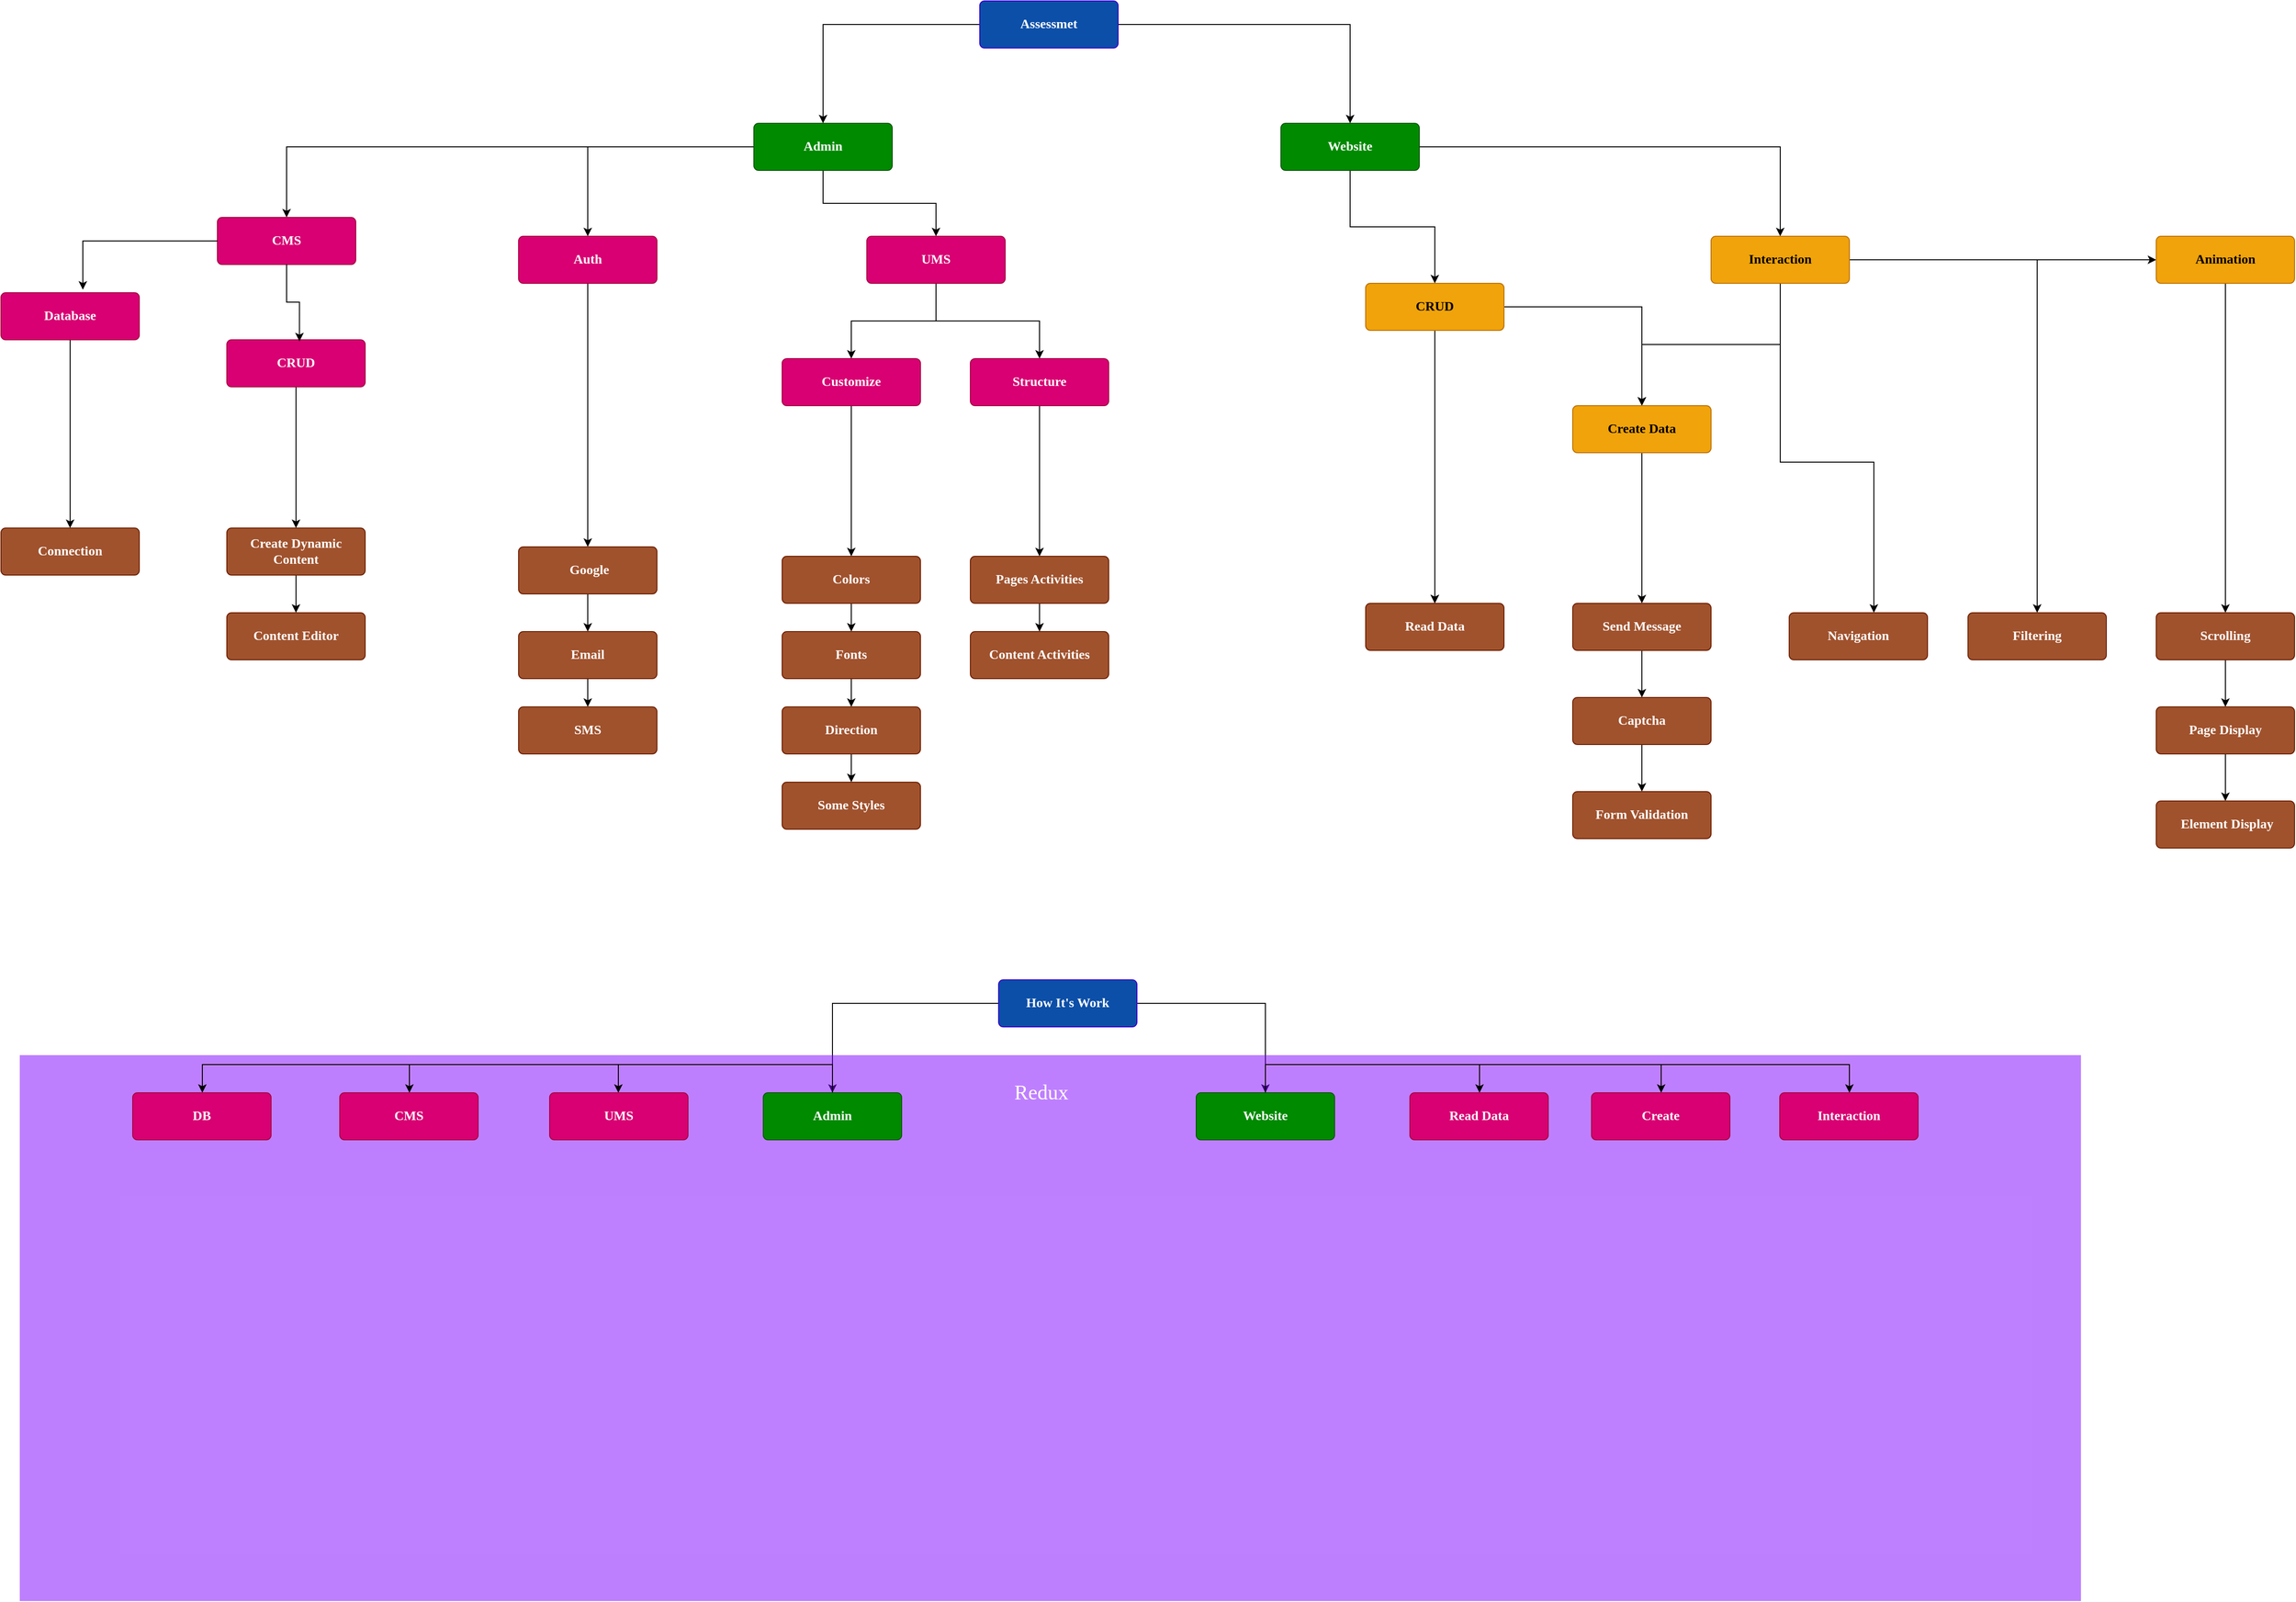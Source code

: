 <mxfile version="25.0.3">
  <diagram name="Page-1" id="HCwptW7Cjhirjs-JY1XQ">
    <mxGraphModel dx="2763" dy="1124" grid="1" gridSize="10" guides="1" tooltips="1" connect="1" arrows="1" fold="1" page="1" pageScale="1" pageWidth="850" pageHeight="1100" math="0" shadow="0">
      <root>
        <mxCell id="0" />
        <mxCell id="1" parent="0" />
        <mxCell id="4Hmf9pIhUEZl6g1SXVVP-3" value="" style="edgeStyle=orthogonalEdgeStyle;rounded=0;orthogonalLoop=1;jettySize=auto;html=1;" edge="1" parent="1" source="4Hmf9pIhUEZl6g1SXVVP-1" target="4Hmf9pIhUEZl6g1SXVVP-2">
          <mxGeometry relative="1" as="geometry" />
        </mxCell>
        <mxCell id="4Hmf9pIhUEZl6g1SXVVP-5" value="" style="edgeStyle=orthogonalEdgeStyle;rounded=0;orthogonalLoop=1;jettySize=auto;html=1;" edge="1" parent="1" source="4Hmf9pIhUEZl6g1SXVVP-1" target="4Hmf9pIhUEZl6g1SXVVP-4">
          <mxGeometry relative="1" as="geometry" />
        </mxCell>
        <mxCell id="4Hmf9pIhUEZl6g1SXVVP-1" value="&lt;div style=&quot;forced-color-adjust: none;&quot;&gt;Assessmet&lt;/div&gt;" style="html=1;shadow=0;dashed=0;shape=mxgraph.bootstrap.rrect;rSize=5;strokeColor=#3700CC;strokeWidth=1;fillColor=#0b4fa8;fontColor=#ffffff;whiteSpace=wrap;align=center;verticalAlign=middle;spacingLeft=0;fontStyle=1;fontSize=14;spacing=5;rounded=1;glass=0;fillStyle=auto;fontFamily=Comic Sans MS;horizontal=1;textDirection=rtl;points=[];" vertex="1" parent="1">
          <mxGeometry x="370" y="60" width="147" height="50" as="geometry" />
        </mxCell>
        <mxCell id="4Hmf9pIhUEZl6g1SXVVP-7" value="" style="edgeStyle=orthogonalEdgeStyle;rounded=0;orthogonalLoop=1;jettySize=auto;html=1;" edge="1" parent="1" source="4Hmf9pIhUEZl6g1SXVVP-2" target="4Hmf9pIhUEZl6g1SXVVP-6">
          <mxGeometry relative="1" as="geometry" />
        </mxCell>
        <mxCell id="4Hmf9pIhUEZl6g1SXVVP-9" value="" style="edgeStyle=orthogonalEdgeStyle;rounded=0;orthogonalLoop=1;jettySize=auto;html=1;" edge="1" parent="1" source="4Hmf9pIhUEZl6g1SXVVP-2" target="4Hmf9pIhUEZl6g1SXVVP-8">
          <mxGeometry relative="1" as="geometry" />
        </mxCell>
        <mxCell id="4Hmf9pIhUEZl6g1SXVVP-74" style="edgeStyle=orthogonalEdgeStyle;rounded=0;orthogonalLoop=1;jettySize=auto;html=1;" edge="1" parent="1" source="4Hmf9pIhUEZl6g1SXVVP-2" target="4Hmf9pIhUEZl6g1SXVVP-72">
          <mxGeometry relative="1" as="geometry" />
        </mxCell>
        <mxCell id="4Hmf9pIhUEZl6g1SXVVP-2" value="&lt;div style=&quot;forced-color-adjust: none;&quot;&gt;Admin&lt;/div&gt;" style="html=1;shadow=0;dashed=0;shape=mxgraph.bootstrap.rrect;rSize=5;strokeColor=#005700;strokeWidth=1;fillColor=#008a00;fontColor=#ffffff;whiteSpace=wrap;align=center;verticalAlign=middle;spacingLeft=0;fontStyle=1;fontSize=14;spacing=5;rounded=1;glass=0;fillStyle=auto;fontFamily=Comic Sans MS;horizontal=1;textDirection=rtl;points=[];" vertex="1" parent="1">
          <mxGeometry x="130" y="190" width="147" height="50" as="geometry" />
        </mxCell>
        <mxCell id="4Hmf9pIhUEZl6g1SXVVP-23" value="" style="edgeStyle=orthogonalEdgeStyle;rounded=0;orthogonalLoop=1;jettySize=auto;html=1;" edge="1" parent="1" source="4Hmf9pIhUEZl6g1SXVVP-4" target="4Hmf9pIhUEZl6g1SXVVP-22">
          <mxGeometry relative="1" as="geometry" />
        </mxCell>
        <mxCell id="4Hmf9pIhUEZl6g1SXVVP-28" style="edgeStyle=orthogonalEdgeStyle;rounded=0;orthogonalLoop=1;jettySize=auto;html=1;" edge="1" parent="1" source="4Hmf9pIhUEZl6g1SXVVP-4" target="4Hmf9pIhUEZl6g1SXVVP-26">
          <mxGeometry relative="1" as="geometry" />
        </mxCell>
        <mxCell id="4Hmf9pIhUEZl6g1SXVVP-4" value="&lt;div style=&quot;forced-color-adjust: none;&quot;&gt;Website&lt;/div&gt;" style="html=1;shadow=0;dashed=0;shape=mxgraph.bootstrap.rrect;rSize=5;strokeColor=#005700;strokeWidth=1;fillColor=#008a00;fontColor=#ffffff;whiteSpace=wrap;align=center;verticalAlign=middle;spacingLeft=0;fontStyle=1;fontSize=14;spacing=5;rounded=1;glass=0;fillStyle=auto;fontFamily=Comic Sans MS;horizontal=1;textDirection=rtl;points=[];" vertex="1" parent="1">
          <mxGeometry x="690" y="190" width="147" height="50" as="geometry" />
        </mxCell>
        <mxCell id="4Hmf9pIhUEZl6g1SXVVP-6" value="&lt;div style=&quot;forced-color-adjust: none;&quot;&gt;CMS&lt;/div&gt;" style="html=1;shadow=0;dashed=0;shape=mxgraph.bootstrap.rrect;rSize=5;strokeColor=#A50040;strokeWidth=1;fillColor=#d80073;fontColor=#ffffff;whiteSpace=wrap;align=center;verticalAlign=middle;spacingLeft=0;fontStyle=1;fontSize=14;spacing=5;rounded=1;glass=0;fillStyle=auto;fontFamily=Comic Sans MS;horizontal=1;textDirection=rtl;points=[];" vertex="1" parent="1">
          <mxGeometry x="-440" y="290" width="147" height="50" as="geometry" />
        </mxCell>
        <mxCell id="4Hmf9pIhUEZl6g1SXVVP-19" value="" style="edgeStyle=orthogonalEdgeStyle;rounded=0;orthogonalLoop=1;jettySize=auto;html=1;" edge="1" parent="1" source="4Hmf9pIhUEZl6g1SXVVP-8" target="4Hmf9pIhUEZl6g1SXVVP-18">
          <mxGeometry relative="1" as="geometry" />
        </mxCell>
        <mxCell id="4Hmf9pIhUEZl6g1SXVVP-21" value="" style="edgeStyle=orthogonalEdgeStyle;rounded=0;orthogonalLoop=1;jettySize=auto;html=1;" edge="1" parent="1" source="4Hmf9pIhUEZl6g1SXVVP-8" target="4Hmf9pIhUEZl6g1SXVVP-20">
          <mxGeometry relative="1" as="geometry" />
        </mxCell>
        <mxCell id="4Hmf9pIhUEZl6g1SXVVP-8" value="&lt;div style=&quot;forced-color-adjust: none;&quot;&gt;UMS&lt;/div&gt;" style="html=1;shadow=0;dashed=0;shape=mxgraph.bootstrap.rrect;rSize=5;strokeColor=#A50040;strokeWidth=1;fillColor=#d80073;fontColor=#ffffff;whiteSpace=wrap;align=center;verticalAlign=middle;spacingLeft=0;fontStyle=1;fontSize=14;spacing=5;rounded=1;glass=0;fillStyle=auto;fontFamily=Comic Sans MS;horizontal=1;textDirection=rtl;points=[];" vertex="1" parent="1">
          <mxGeometry x="250" y="310" width="147" height="50" as="geometry" />
        </mxCell>
        <mxCell id="4Hmf9pIhUEZl6g1SXVVP-65" value="" style="edgeStyle=orthogonalEdgeStyle;rounded=0;orthogonalLoop=1;jettySize=auto;html=1;" edge="1" parent="1" source="4Hmf9pIhUEZl6g1SXVVP-12" target="4Hmf9pIhUEZl6g1SXVVP-64">
          <mxGeometry relative="1" as="geometry" />
        </mxCell>
        <mxCell id="4Hmf9pIhUEZl6g1SXVVP-12" value="&lt;div style=&quot;forced-color-adjust: none;&quot;&gt;Database&lt;/div&gt;" style="html=1;shadow=0;dashed=0;shape=mxgraph.bootstrap.rrect;rSize=5;strokeColor=#A50040;strokeWidth=1;fillColor=#d80073;fontColor=#ffffff;whiteSpace=wrap;align=center;verticalAlign=middle;spacingLeft=0;fontStyle=1;fontSize=14;spacing=5;rounded=1;glass=0;fillStyle=auto;fontFamily=Comic Sans MS;horizontal=1;textDirection=rtl;points=[];" vertex="1" parent="1">
          <mxGeometry x="-670" y="370" width="147" height="50" as="geometry" />
        </mxCell>
        <mxCell id="4Hmf9pIhUEZl6g1SXVVP-59" value="" style="edgeStyle=orthogonalEdgeStyle;rounded=0;orthogonalLoop=1;jettySize=auto;html=1;" edge="1" parent="1" source="4Hmf9pIhUEZl6g1SXVVP-14" target="4Hmf9pIhUEZl6g1SXVVP-58">
          <mxGeometry relative="1" as="geometry" />
        </mxCell>
        <mxCell id="4Hmf9pIhUEZl6g1SXVVP-14" value="&lt;div style=&quot;forced-color-adjust: none;&quot;&gt;CRUD&lt;/div&gt;" style="html=1;shadow=0;dashed=0;shape=mxgraph.bootstrap.rrect;rSize=5;strokeColor=#A50040;strokeWidth=1;fillColor=#d80073;fontColor=#ffffff;whiteSpace=wrap;align=center;verticalAlign=middle;spacingLeft=0;fontStyle=1;fontSize=14;spacing=5;rounded=1;glass=0;fillStyle=auto;fontFamily=Comic Sans MS;horizontal=1;textDirection=rtl;points=[];" vertex="1" parent="1">
          <mxGeometry x="-430" y="420" width="147" height="50" as="geometry" />
        </mxCell>
        <mxCell id="4Hmf9pIhUEZl6g1SXVVP-16" style="edgeStyle=orthogonalEdgeStyle;rounded=0;orthogonalLoop=1;jettySize=auto;html=1;entryX=0.592;entryY=-0.065;entryDx=0;entryDy=0;entryPerimeter=0;" edge="1" parent="1" source="4Hmf9pIhUEZl6g1SXVVP-6" target="4Hmf9pIhUEZl6g1SXVVP-12">
          <mxGeometry relative="1" as="geometry" />
        </mxCell>
        <mxCell id="4Hmf9pIhUEZl6g1SXVVP-17" style="edgeStyle=orthogonalEdgeStyle;rounded=0;orthogonalLoop=1;jettySize=auto;html=1;entryX=0.525;entryY=0.032;entryDx=0;entryDy=0;entryPerimeter=0;" edge="1" parent="1" source="4Hmf9pIhUEZl6g1SXVVP-6" target="4Hmf9pIhUEZl6g1SXVVP-14">
          <mxGeometry relative="1" as="geometry" />
        </mxCell>
        <mxCell id="4Hmf9pIhUEZl6g1SXVVP-44" value="" style="edgeStyle=orthogonalEdgeStyle;rounded=0;orthogonalLoop=1;jettySize=auto;html=1;" edge="1" parent="1" source="4Hmf9pIhUEZl6g1SXVVP-18" target="4Hmf9pIhUEZl6g1SXVVP-43">
          <mxGeometry relative="1" as="geometry" />
        </mxCell>
        <mxCell id="4Hmf9pIhUEZl6g1SXVVP-18" value="&lt;div style=&quot;forced-color-adjust: none;&quot;&gt;Customize&lt;/div&gt;" style="html=1;shadow=0;dashed=0;shape=mxgraph.bootstrap.rrect;rSize=5;strokeColor=#A50040;strokeWidth=1;fillColor=#d80073;fontColor=#ffffff;whiteSpace=wrap;align=center;verticalAlign=middle;spacingLeft=0;fontStyle=1;fontSize=14;spacing=5;rounded=1;glass=0;fillStyle=auto;fontFamily=Comic Sans MS;horizontal=1;textDirection=rtl;points=[];" vertex="1" parent="1">
          <mxGeometry x="160" y="440" width="147" height="50" as="geometry" />
        </mxCell>
        <mxCell id="4Hmf9pIhUEZl6g1SXVVP-54" value="" style="edgeStyle=orthogonalEdgeStyle;rounded=0;orthogonalLoop=1;jettySize=auto;html=1;" edge="1" parent="1" source="4Hmf9pIhUEZl6g1SXVVP-20" target="4Hmf9pIhUEZl6g1SXVVP-53">
          <mxGeometry relative="1" as="geometry" />
        </mxCell>
        <mxCell id="4Hmf9pIhUEZl6g1SXVVP-20" value="&lt;div style=&quot;forced-color-adjust: none;&quot;&gt;Structure&lt;/div&gt;" style="html=1;shadow=0;dashed=0;shape=mxgraph.bootstrap.rrect;rSize=5;strokeColor=#A50040;strokeWidth=1;fillColor=#d80073;fontColor=#ffffff;whiteSpace=wrap;align=center;verticalAlign=middle;spacingLeft=0;fontStyle=1;fontSize=14;spacing=5;rounded=1;glass=0;fillStyle=auto;fontFamily=Comic Sans MS;horizontal=1;textDirection=rtl;points=[];" vertex="1" parent="1">
          <mxGeometry x="360" y="440" width="147" height="50" as="geometry" />
        </mxCell>
        <mxCell id="4Hmf9pIhUEZl6g1SXVVP-30" value="" style="edgeStyle=orthogonalEdgeStyle;rounded=0;orthogonalLoop=1;jettySize=auto;html=1;" edge="1" parent="1" source="4Hmf9pIhUEZl6g1SXVVP-22" target="4Hmf9pIhUEZl6g1SXVVP-29">
          <mxGeometry relative="1" as="geometry" />
        </mxCell>
        <mxCell id="4Hmf9pIhUEZl6g1SXVVP-31" value="" style="edgeStyle=orthogonalEdgeStyle;rounded=0;orthogonalLoop=1;jettySize=auto;html=1;" edge="1" parent="1" source="4Hmf9pIhUEZl6g1SXVVP-22" target="4Hmf9pIhUEZl6g1SXVVP-29">
          <mxGeometry relative="1" as="geometry" />
        </mxCell>
        <mxCell id="4Hmf9pIhUEZl6g1SXVVP-33" value="" style="edgeStyle=orthogonalEdgeStyle;rounded=0;orthogonalLoop=1;jettySize=auto;html=1;" edge="1" parent="1" source="4Hmf9pIhUEZl6g1SXVVP-22" target="4Hmf9pIhUEZl6g1SXVVP-32">
          <mxGeometry relative="1" as="geometry" />
        </mxCell>
        <mxCell id="4Hmf9pIhUEZl6g1SXVVP-22" value="&lt;div style=&quot;forced-color-adjust: none;&quot;&gt;CRUD&lt;/div&gt;" style="html=1;shadow=0;dashed=0;shape=mxgraph.bootstrap.rrect;rSize=5;strokeColor=#BD7000;strokeWidth=1;fillColor=#f0a30a;fontColor=#000000;whiteSpace=wrap;align=center;verticalAlign=middle;spacingLeft=0;fontStyle=1;fontSize=14;spacing=5;rounded=1;glass=0;fillStyle=auto;fontFamily=Comic Sans MS;horizontal=1;textDirection=rtl;points=[];" vertex="1" parent="1">
          <mxGeometry x="780" y="360" width="147" height="50" as="geometry" />
        </mxCell>
        <mxCell id="4Hmf9pIhUEZl6g1SXVVP-38" style="edgeStyle=orthogonalEdgeStyle;rounded=0;orthogonalLoop=1;jettySize=auto;html=1;" edge="1" parent="1" source="4Hmf9pIhUEZl6g1SXVVP-26" target="4Hmf9pIhUEZl6g1SXVVP-32">
          <mxGeometry relative="1" as="geometry" />
        </mxCell>
        <mxCell id="4Hmf9pIhUEZl6g1SXVVP-40" value="" style="edgeStyle=orthogonalEdgeStyle;rounded=0;orthogonalLoop=1;jettySize=auto;html=1;" edge="1" parent="1" source="4Hmf9pIhUEZl6g1SXVVP-26" target="4Hmf9pIhUEZl6g1SXVVP-39">
          <mxGeometry relative="1" as="geometry" />
        </mxCell>
        <mxCell id="4Hmf9pIhUEZl6g1SXVVP-42" value="" style="edgeStyle=orthogonalEdgeStyle;rounded=0;orthogonalLoop=1;jettySize=auto;html=1;" edge="1" parent="1" source="4Hmf9pIhUEZl6g1SXVVP-26" target="4Hmf9pIhUEZl6g1SXVVP-41">
          <mxGeometry relative="1" as="geometry">
            <Array as="points">
              <mxPoint x="1220" y="550" />
              <mxPoint x="1320" y="550" />
            </Array>
          </mxGeometry>
        </mxCell>
        <mxCell id="4Hmf9pIhUEZl6g1SXVVP-63" value="" style="edgeStyle=orthogonalEdgeStyle;rounded=0;orthogonalLoop=1;jettySize=auto;html=1;" edge="1" parent="1" source="4Hmf9pIhUEZl6g1SXVVP-26" target="4Hmf9pIhUEZl6g1SXVVP-62">
          <mxGeometry relative="1" as="geometry" />
        </mxCell>
        <mxCell id="4Hmf9pIhUEZl6g1SXVVP-26" value="&lt;div style=&quot;forced-color-adjust: none;&quot;&gt;Interaction&lt;/div&gt;" style="html=1;shadow=0;dashed=0;shape=mxgraph.bootstrap.rrect;rSize=5;strokeColor=#BD7000;strokeWidth=1;fillColor=#f0a30a;fontColor=#000000;whiteSpace=wrap;align=center;verticalAlign=middle;spacingLeft=0;fontStyle=1;fontSize=14;spacing=5;rounded=1;glass=0;fillStyle=auto;fontFamily=Comic Sans MS;horizontal=1;textDirection=rtl;points=[];" vertex="1" parent="1">
          <mxGeometry x="1147" y="310" width="147" height="50" as="geometry" />
        </mxCell>
        <mxCell id="4Hmf9pIhUEZl6g1SXVVP-29" value="&lt;div style=&quot;forced-color-adjust: none;&quot;&gt;Read Data&lt;/div&gt;" style="html=1;shadow=0;dashed=0;shape=mxgraph.bootstrap.rrect;rSize=5;strokeColor=#6D1F00;strokeWidth=1;fillColor=#a0522d;fontColor=#ffffff;whiteSpace=wrap;align=center;verticalAlign=middle;spacingLeft=0;fontStyle=1;fontSize=14;spacing=5;rounded=1;glass=0;fillStyle=auto;fontFamily=Comic Sans MS;horizontal=1;textDirection=rtl;points=[];" vertex="1" parent="1">
          <mxGeometry x="780" y="700" width="147" height="50" as="geometry" />
        </mxCell>
        <mxCell id="4Hmf9pIhUEZl6g1SXVVP-35" value="" style="edgeStyle=orthogonalEdgeStyle;rounded=0;orthogonalLoop=1;jettySize=auto;html=1;" edge="1" parent="1" source="4Hmf9pIhUEZl6g1SXVVP-32" target="4Hmf9pIhUEZl6g1SXVVP-34">
          <mxGeometry relative="1" as="geometry" />
        </mxCell>
        <mxCell id="4Hmf9pIhUEZl6g1SXVVP-32" value="&lt;div style=&quot;forced-color-adjust: none;&quot;&gt;Create Data&lt;/div&gt;" style="html=1;shadow=0;dashed=0;shape=mxgraph.bootstrap.rrect;rSize=5;strokeColor=#BD7000;strokeWidth=1;fillColor=#f0a30a;fontColor=#000000;whiteSpace=wrap;align=center;verticalAlign=middle;spacingLeft=0;fontStyle=1;fontSize=14;spacing=5;rounded=1;glass=0;fillStyle=auto;fontFamily=Comic Sans MS;horizontal=1;textDirection=rtl;points=[];" vertex="1" parent="1">
          <mxGeometry x="1000" y="490" width="147" height="50" as="geometry" />
        </mxCell>
        <mxCell id="4Hmf9pIhUEZl6g1SXVVP-97" style="edgeStyle=orthogonalEdgeStyle;rounded=0;orthogonalLoop=1;jettySize=auto;html=1;" edge="1" parent="1" source="4Hmf9pIhUEZl6g1SXVVP-34" target="4Hmf9pIhUEZl6g1SXVVP-95">
          <mxGeometry relative="1" as="geometry" />
        </mxCell>
        <mxCell id="4Hmf9pIhUEZl6g1SXVVP-34" value="&lt;div style=&quot;forced-color-adjust: none;&quot;&gt;Send Message&lt;/div&gt;" style="html=1;shadow=0;dashed=0;shape=mxgraph.bootstrap.rrect;rSize=5;strokeColor=#6D1F00;strokeWidth=1;fillColor=#a0522d;fontColor=#ffffff;whiteSpace=wrap;align=center;verticalAlign=middle;spacingLeft=0;fontStyle=1;fontSize=14;spacing=5;rounded=1;glass=0;fillStyle=auto;fontFamily=Comic Sans MS;horizontal=1;textDirection=rtl;points=[];" vertex="1" parent="1">
          <mxGeometry x="1000" y="700" width="147" height="50" as="geometry" />
        </mxCell>
        <mxCell id="4Hmf9pIhUEZl6g1SXVVP-39" value="&lt;div style=&quot;forced-color-adjust: none;&quot;&gt;Filtering&lt;/div&gt;" style="html=1;shadow=0;dashed=0;shape=mxgraph.bootstrap.rrect;rSize=5;strokeColor=#6D1F00;strokeWidth=1;fillColor=#a0522d;fontColor=#ffffff;whiteSpace=wrap;align=center;verticalAlign=middle;spacingLeft=0;fontStyle=1;fontSize=14;spacing=5;rounded=1;glass=0;fillStyle=auto;fontFamily=Comic Sans MS;horizontal=1;textDirection=rtl;points=[];" vertex="1" parent="1">
          <mxGeometry x="1420" y="710" width="147" height="50" as="geometry" />
        </mxCell>
        <mxCell id="4Hmf9pIhUEZl6g1SXVVP-41" value="&lt;div style=&quot;forced-color-adjust: none;&quot;&gt;Navigation&lt;/div&gt;" style="html=1;shadow=0;dashed=0;shape=mxgraph.bootstrap.rrect;rSize=5;strokeColor=#6D1F00;strokeWidth=1;fillColor=#a0522d;fontColor=#ffffff;whiteSpace=wrap;align=center;verticalAlign=middle;spacingLeft=0;fontStyle=1;fontSize=14;spacing=5;rounded=1;glass=0;fillStyle=auto;fontFamily=Comic Sans MS;horizontal=1;textDirection=rtl;points=[];" vertex="1" parent="1">
          <mxGeometry x="1230" y="710" width="147" height="50" as="geometry" />
        </mxCell>
        <mxCell id="4Hmf9pIhUEZl6g1SXVVP-48" value="" style="edgeStyle=orthogonalEdgeStyle;rounded=0;orthogonalLoop=1;jettySize=auto;html=1;" edge="1" parent="1" source="4Hmf9pIhUEZl6g1SXVVP-43" target="4Hmf9pIhUEZl6g1SXVVP-47">
          <mxGeometry relative="1" as="geometry" />
        </mxCell>
        <mxCell id="4Hmf9pIhUEZl6g1SXVVP-43" value="&lt;div style=&quot;forced-color-adjust: none;&quot;&gt;Colors&lt;/div&gt;" style="html=1;shadow=0;dashed=0;shape=mxgraph.bootstrap.rrect;rSize=5;strokeColor=#6D1F00;strokeWidth=1;fillColor=#a0522d;fontColor=#ffffff;whiteSpace=wrap;align=center;verticalAlign=middle;spacingLeft=0;fontStyle=1;fontSize=14;spacing=5;rounded=1;glass=0;fillStyle=auto;fontFamily=Comic Sans MS;horizontal=1;textDirection=rtl;points=[];" vertex="1" parent="1">
          <mxGeometry x="160" y="650" width="147" height="50" as="geometry" />
        </mxCell>
        <mxCell id="4Hmf9pIhUEZl6g1SXVVP-50" value="" style="edgeStyle=orthogonalEdgeStyle;rounded=0;orthogonalLoop=1;jettySize=auto;html=1;" edge="1" parent="1" source="4Hmf9pIhUEZl6g1SXVVP-47" target="4Hmf9pIhUEZl6g1SXVVP-49">
          <mxGeometry relative="1" as="geometry" />
        </mxCell>
        <mxCell id="4Hmf9pIhUEZl6g1SXVVP-47" value="&lt;div style=&quot;forced-color-adjust: none;&quot;&gt;Fonts&lt;/div&gt;" style="html=1;shadow=0;dashed=0;shape=mxgraph.bootstrap.rrect;rSize=5;strokeColor=#6D1F00;strokeWidth=1;fillColor=#a0522d;fontColor=#ffffff;whiteSpace=wrap;align=center;verticalAlign=middle;spacingLeft=0;fontStyle=1;fontSize=14;spacing=5;rounded=1;glass=0;fillStyle=auto;fontFamily=Comic Sans MS;horizontal=1;textDirection=rtl;points=[];" vertex="1" parent="1">
          <mxGeometry x="160" y="730" width="147" height="50" as="geometry" />
        </mxCell>
        <mxCell id="4Hmf9pIhUEZl6g1SXVVP-52" value="" style="edgeStyle=orthogonalEdgeStyle;rounded=0;orthogonalLoop=1;jettySize=auto;html=1;" edge="1" parent="1" source="4Hmf9pIhUEZl6g1SXVVP-49" target="4Hmf9pIhUEZl6g1SXVVP-51">
          <mxGeometry relative="1" as="geometry" />
        </mxCell>
        <mxCell id="4Hmf9pIhUEZl6g1SXVVP-49" value="&lt;div style=&quot;forced-color-adjust: none;&quot;&gt;Direction&lt;/div&gt;" style="html=1;shadow=0;dashed=0;shape=mxgraph.bootstrap.rrect;rSize=5;strokeColor=#6D1F00;strokeWidth=1;fillColor=#a0522d;fontColor=#ffffff;whiteSpace=wrap;align=center;verticalAlign=middle;spacingLeft=0;fontStyle=1;fontSize=14;spacing=5;rounded=1;glass=0;fillStyle=auto;fontFamily=Comic Sans MS;horizontal=1;textDirection=rtl;points=[];" vertex="1" parent="1">
          <mxGeometry x="160" y="810" width="147" height="50" as="geometry" />
        </mxCell>
        <mxCell id="4Hmf9pIhUEZl6g1SXVVP-51" value="&lt;div style=&quot;forced-color-adjust: none;&quot;&gt;Some Styles&lt;/div&gt;" style="html=1;shadow=0;dashed=0;shape=mxgraph.bootstrap.rrect;rSize=5;strokeColor=#6D1F00;strokeWidth=1;fillColor=#a0522d;fontColor=#ffffff;whiteSpace=wrap;align=center;verticalAlign=middle;spacingLeft=0;fontStyle=1;fontSize=14;spacing=5;rounded=1;glass=0;fillStyle=auto;fontFamily=Comic Sans MS;horizontal=1;textDirection=rtl;points=[];" vertex="1" parent="1">
          <mxGeometry x="160" y="890" width="147" height="50" as="geometry" />
        </mxCell>
        <mxCell id="4Hmf9pIhUEZl6g1SXVVP-69" value="" style="edgeStyle=orthogonalEdgeStyle;rounded=0;orthogonalLoop=1;jettySize=auto;html=1;" edge="1" parent="1" source="4Hmf9pIhUEZl6g1SXVVP-53" target="4Hmf9pIhUEZl6g1SXVVP-68">
          <mxGeometry relative="1" as="geometry" />
        </mxCell>
        <mxCell id="4Hmf9pIhUEZl6g1SXVVP-53" value="&lt;div style=&quot;forced-color-adjust: none;&quot;&gt;Pages Activities&lt;/div&gt;" style="html=1;shadow=0;dashed=0;shape=mxgraph.bootstrap.rrect;rSize=5;strokeColor=#6D1F00;strokeWidth=1;fillColor=#a0522d;fontColor=#ffffff;whiteSpace=wrap;align=center;verticalAlign=middle;spacingLeft=0;fontStyle=1;fontSize=14;spacing=5;rounded=1;glass=0;fillStyle=auto;fontFamily=Comic Sans MS;horizontal=1;textDirection=rtl;points=[];" vertex="1" parent="1">
          <mxGeometry x="360" y="650" width="147" height="50" as="geometry" />
        </mxCell>
        <mxCell id="4Hmf9pIhUEZl6g1SXVVP-67" value="" style="edgeStyle=orthogonalEdgeStyle;rounded=0;orthogonalLoop=1;jettySize=auto;html=1;" edge="1" parent="1" source="4Hmf9pIhUEZl6g1SXVVP-58" target="4Hmf9pIhUEZl6g1SXVVP-66">
          <mxGeometry relative="1" as="geometry" />
        </mxCell>
        <mxCell id="4Hmf9pIhUEZl6g1SXVVP-58" value="&lt;div style=&quot;forced-color-adjust: none;&quot;&gt;Create Dynamic Content&lt;/div&gt;" style="html=1;shadow=0;dashed=0;shape=mxgraph.bootstrap.rrect;rSize=5;strokeColor=#6D1F00;strokeWidth=1;fillColor=#a0522d;fontColor=#ffffff;whiteSpace=wrap;align=center;verticalAlign=middle;spacingLeft=0;fontStyle=1;fontSize=14;spacing=5;rounded=1;glass=0;fillStyle=auto;fontFamily=Comic Sans MS;horizontal=1;textDirection=rtl;points=[];" vertex="1" parent="1">
          <mxGeometry x="-430" y="620" width="147" height="50" as="geometry" />
        </mxCell>
        <mxCell id="4Hmf9pIhUEZl6g1SXVVP-90" value="" style="edgeStyle=orthogonalEdgeStyle;rounded=0;orthogonalLoop=1;jettySize=auto;html=1;" edge="1" parent="1" source="4Hmf9pIhUEZl6g1SXVVP-62" target="4Hmf9pIhUEZl6g1SXVVP-89">
          <mxGeometry relative="1" as="geometry" />
        </mxCell>
        <mxCell id="4Hmf9pIhUEZl6g1SXVVP-62" value="&lt;div style=&quot;forced-color-adjust: none;&quot;&gt;Animation&lt;/div&gt;" style="html=1;shadow=0;dashed=0;shape=mxgraph.bootstrap.rrect;rSize=5;strokeColor=#BD7000;strokeWidth=1;fillColor=#f0a30a;fontColor=#000000;whiteSpace=wrap;align=center;verticalAlign=middle;spacingLeft=0;fontStyle=1;fontSize=14;spacing=5;rounded=1;glass=0;fillStyle=auto;fontFamily=Comic Sans MS;horizontal=1;textDirection=rtl;points=[];" vertex="1" parent="1">
          <mxGeometry x="1620" y="310" width="147" height="50" as="geometry" />
        </mxCell>
        <mxCell id="4Hmf9pIhUEZl6g1SXVVP-64" value="&lt;div style=&quot;forced-color-adjust: none;&quot;&gt;Connection&lt;/div&gt;" style="html=1;shadow=0;dashed=0;shape=mxgraph.bootstrap.rrect;rSize=5;strokeColor=#6D1F00;strokeWidth=1;fillColor=#a0522d;fontColor=#ffffff;whiteSpace=wrap;align=center;verticalAlign=middle;spacingLeft=0;fontStyle=1;fontSize=14;spacing=5;rounded=1;glass=0;fillStyle=auto;fontFamily=Comic Sans MS;horizontal=1;textDirection=rtl;points=[];" vertex="1" parent="1">
          <mxGeometry x="-670" y="620" width="147" height="50" as="geometry" />
        </mxCell>
        <mxCell id="4Hmf9pIhUEZl6g1SXVVP-66" value="&lt;div style=&quot;forced-color-adjust: none;&quot;&gt;Content Editor&lt;/div&gt;" style="html=1;shadow=0;dashed=0;shape=mxgraph.bootstrap.rrect;rSize=5;strokeColor=#6D1F00;strokeWidth=1;fillColor=#a0522d;fontColor=#ffffff;whiteSpace=wrap;align=center;verticalAlign=middle;spacingLeft=0;fontStyle=1;fontSize=14;spacing=5;rounded=1;glass=0;fillStyle=auto;fontFamily=Comic Sans MS;horizontal=1;textDirection=rtl;points=[];" vertex="1" parent="1">
          <mxGeometry x="-430" y="710" width="147" height="50" as="geometry" />
        </mxCell>
        <mxCell id="4Hmf9pIhUEZl6g1SXVVP-68" value="&lt;div style=&quot;forced-color-adjust: none;&quot;&gt;Content Activities&lt;/div&gt;" style="html=1;shadow=0;dashed=0;shape=mxgraph.bootstrap.rrect;rSize=5;strokeColor=#6D1F00;strokeWidth=1;fillColor=#a0522d;fontColor=#ffffff;whiteSpace=wrap;align=center;verticalAlign=middle;spacingLeft=0;fontStyle=1;fontSize=14;spacing=5;rounded=1;glass=0;fillStyle=auto;fontFamily=Comic Sans MS;horizontal=1;textDirection=rtl;points=[];" vertex="1" parent="1">
          <mxGeometry x="360" y="730" width="147" height="50" as="geometry" />
        </mxCell>
        <mxCell id="4Hmf9pIhUEZl6g1SXVVP-84" value="" style="edgeStyle=orthogonalEdgeStyle;rounded=0;orthogonalLoop=1;jettySize=auto;html=1;" edge="1" parent="1" source="4Hmf9pIhUEZl6g1SXVVP-72" target="4Hmf9pIhUEZl6g1SXVVP-83">
          <mxGeometry relative="1" as="geometry" />
        </mxCell>
        <mxCell id="4Hmf9pIhUEZl6g1SXVVP-72" value="&lt;div style=&quot;forced-color-adjust: none;&quot;&gt;Auth&lt;/div&gt;" style="html=1;shadow=0;dashed=0;shape=mxgraph.bootstrap.rrect;rSize=5;strokeColor=#A50040;strokeWidth=1;fillColor=#d80073;fontColor=#ffffff;whiteSpace=wrap;align=center;verticalAlign=middle;spacingLeft=0;fontStyle=1;fontSize=14;spacing=5;rounded=1;glass=0;fillStyle=auto;fontFamily=Comic Sans MS;horizontal=1;textDirection=rtl;points=[];" vertex="1" parent="1">
          <mxGeometry x="-120" y="310" width="147" height="50" as="geometry" />
        </mxCell>
        <mxCell id="4Hmf9pIhUEZl6g1SXVVP-82" value="" style="edgeStyle=orthogonalEdgeStyle;rounded=0;orthogonalLoop=1;jettySize=auto;html=1;" edge="1" parent="1" target="4Hmf9pIhUEZl6g1SXVVP-81">
          <mxGeometry relative="1" as="geometry">
            <mxPoint x="663.5" y="750" as="sourcePoint" />
          </mxGeometry>
        </mxCell>
        <mxCell id="4Hmf9pIhUEZl6g1SXVVP-86" value="" style="edgeStyle=orthogonalEdgeStyle;rounded=0;orthogonalLoop=1;jettySize=auto;html=1;" edge="1" parent="1" source="4Hmf9pIhUEZl6g1SXVVP-83" target="4Hmf9pIhUEZl6g1SXVVP-85">
          <mxGeometry relative="1" as="geometry" />
        </mxCell>
        <mxCell id="4Hmf9pIhUEZl6g1SXVVP-83" value="&lt;div style=&quot;forced-color-adjust: none;&quot;&gt;Google&amp;nbsp;&lt;/div&gt;" style="html=1;shadow=0;dashed=0;shape=mxgraph.bootstrap.rrect;rSize=5;strokeColor=#6D1F00;strokeWidth=1;fillColor=#a0522d;fontColor=#ffffff;whiteSpace=wrap;align=center;verticalAlign=middle;spacingLeft=0;fontStyle=1;fontSize=14;spacing=5;rounded=1;glass=0;fillStyle=auto;fontFamily=Comic Sans MS;horizontal=1;textDirection=rtl;points=[];" vertex="1" parent="1">
          <mxGeometry x="-120" y="640" width="147" height="50" as="geometry" />
        </mxCell>
        <mxCell id="4Hmf9pIhUEZl6g1SXVVP-88" value="" style="edgeStyle=orthogonalEdgeStyle;rounded=0;orthogonalLoop=1;jettySize=auto;html=1;" edge="1" parent="1" source="4Hmf9pIhUEZl6g1SXVVP-85" target="4Hmf9pIhUEZl6g1SXVVP-87">
          <mxGeometry relative="1" as="geometry" />
        </mxCell>
        <mxCell id="4Hmf9pIhUEZl6g1SXVVP-85" value="&lt;div style=&quot;forced-color-adjust: none;&quot;&gt;Email&lt;/div&gt;" style="html=1;shadow=0;dashed=0;shape=mxgraph.bootstrap.rrect;rSize=5;strokeColor=#6D1F00;strokeWidth=1;fillColor=#a0522d;fontColor=#ffffff;whiteSpace=wrap;align=center;verticalAlign=middle;spacingLeft=0;fontStyle=1;fontSize=14;spacing=5;rounded=1;glass=0;fillStyle=auto;fontFamily=Comic Sans MS;horizontal=1;textDirection=rtl;points=[];" vertex="1" parent="1">
          <mxGeometry x="-120" y="730" width="147" height="50" as="geometry" />
        </mxCell>
        <mxCell id="4Hmf9pIhUEZl6g1SXVVP-87" value="&lt;div style=&quot;forced-color-adjust: none;&quot;&gt;SMS&lt;/div&gt;" style="html=1;shadow=0;dashed=0;shape=mxgraph.bootstrap.rrect;rSize=5;strokeColor=#6D1F00;strokeWidth=1;fillColor=#a0522d;fontColor=#ffffff;whiteSpace=wrap;align=center;verticalAlign=middle;spacingLeft=0;fontStyle=1;fontSize=14;spacing=5;rounded=1;glass=0;fillStyle=auto;fontFamily=Comic Sans MS;horizontal=1;textDirection=rtl;points=[];" vertex="1" parent="1">
          <mxGeometry x="-120" y="810" width="147" height="50" as="geometry" />
        </mxCell>
        <mxCell id="4Hmf9pIhUEZl6g1SXVVP-92" value="" style="edgeStyle=orthogonalEdgeStyle;rounded=0;orthogonalLoop=1;jettySize=auto;html=1;" edge="1" parent="1" source="4Hmf9pIhUEZl6g1SXVVP-89" target="4Hmf9pIhUEZl6g1SXVVP-91">
          <mxGeometry relative="1" as="geometry" />
        </mxCell>
        <mxCell id="4Hmf9pIhUEZl6g1SXVVP-89" value="&lt;div style=&quot;forced-color-adjust: none;&quot;&gt;Scrolling&lt;/div&gt;" style="html=1;shadow=0;dashed=0;shape=mxgraph.bootstrap.rrect;rSize=5;strokeColor=#6D1F00;strokeWidth=1;fillColor=#a0522d;fontColor=#ffffff;whiteSpace=wrap;align=center;verticalAlign=middle;spacingLeft=0;fontStyle=1;fontSize=14;spacing=5;rounded=1;glass=0;fillStyle=auto;fontFamily=Comic Sans MS;horizontal=1;textDirection=rtl;points=[];" vertex="1" parent="1">
          <mxGeometry x="1620" y="710" width="147" height="50" as="geometry" />
        </mxCell>
        <mxCell id="4Hmf9pIhUEZl6g1SXVVP-94" value="" style="edgeStyle=orthogonalEdgeStyle;rounded=0;orthogonalLoop=1;jettySize=auto;html=1;" edge="1" parent="1" source="4Hmf9pIhUEZl6g1SXVVP-91" target="4Hmf9pIhUEZl6g1SXVVP-93">
          <mxGeometry relative="1" as="geometry" />
        </mxCell>
        <mxCell id="4Hmf9pIhUEZl6g1SXVVP-91" value="&lt;div style=&quot;forced-color-adjust: none;&quot;&gt;Page Display&lt;/div&gt;" style="html=1;shadow=0;dashed=0;shape=mxgraph.bootstrap.rrect;rSize=5;strokeColor=#6D1F00;strokeWidth=1;fillColor=#a0522d;fontColor=#ffffff;whiteSpace=wrap;align=center;verticalAlign=middle;spacingLeft=0;fontStyle=1;fontSize=14;spacing=5;rounded=1;glass=0;fillStyle=auto;fontFamily=Comic Sans MS;horizontal=1;textDirection=rtl;points=[];" vertex="1" parent="1">
          <mxGeometry x="1620" y="810" width="147" height="50" as="geometry" />
        </mxCell>
        <mxCell id="4Hmf9pIhUEZl6g1SXVVP-93" value="&lt;div style=&quot;forced-color-adjust: none;&quot;&gt;Element Display&amp;nbsp;&lt;/div&gt;" style="html=1;shadow=0;dashed=0;shape=mxgraph.bootstrap.rrect;rSize=5;strokeColor=#6D1F00;strokeWidth=1;fillColor=#a0522d;fontColor=#ffffff;whiteSpace=wrap;align=center;verticalAlign=middle;spacingLeft=0;fontStyle=1;fontSize=14;spacing=5;rounded=1;glass=0;fillStyle=auto;fontFamily=Comic Sans MS;horizontal=1;textDirection=rtl;points=[];" vertex="1" parent="1">
          <mxGeometry x="1620" y="910" width="147" height="50" as="geometry" />
        </mxCell>
        <mxCell id="4Hmf9pIhUEZl6g1SXVVP-98" value="" style="edgeStyle=orthogonalEdgeStyle;rounded=0;orthogonalLoop=1;jettySize=auto;html=1;" edge="1" parent="1" source="4Hmf9pIhUEZl6g1SXVVP-95" target="4Hmf9pIhUEZl6g1SXVVP-96">
          <mxGeometry relative="1" as="geometry" />
        </mxCell>
        <mxCell id="4Hmf9pIhUEZl6g1SXVVP-95" value="&lt;div style=&quot;forced-color-adjust: none;&quot;&gt;Captcha&lt;/div&gt;" style="html=1;shadow=0;dashed=0;shape=mxgraph.bootstrap.rrect;rSize=5;strokeColor=#6D1F00;strokeWidth=1;fillColor=#a0522d;fontColor=#ffffff;whiteSpace=wrap;align=center;verticalAlign=middle;spacingLeft=0;fontStyle=1;fontSize=14;spacing=5;rounded=1;glass=0;fillStyle=auto;fontFamily=Comic Sans MS;horizontal=1;textDirection=rtl;points=[];" vertex="1" parent="1">
          <mxGeometry x="1000" y="800" width="147" height="50" as="geometry" />
        </mxCell>
        <mxCell id="4Hmf9pIhUEZl6g1SXVVP-96" value="&lt;div style=&quot;forced-color-adjust: none;&quot;&gt;Form Validation&lt;/div&gt;" style="html=1;shadow=0;dashed=0;shape=mxgraph.bootstrap.rrect;rSize=5;strokeColor=#6D1F00;strokeWidth=1;fillColor=#a0522d;fontColor=#ffffff;whiteSpace=wrap;align=center;verticalAlign=middle;spacingLeft=0;fontStyle=1;fontSize=14;spacing=5;rounded=1;glass=0;fillStyle=auto;fontFamily=Comic Sans MS;horizontal=1;textDirection=rtl;points=[];" vertex="1" parent="1">
          <mxGeometry x="1000" y="900" width="147" height="50" as="geometry" />
        </mxCell>
        <mxCell id="4Hmf9pIhUEZl6g1SXVVP-108" value="" style="edgeStyle=orthogonalEdgeStyle;rounded=0;orthogonalLoop=1;jettySize=auto;html=1;" edge="1" parent="1" source="4Hmf9pIhUEZl6g1SXVVP-99" target="4Hmf9pIhUEZl6g1SXVVP-107">
          <mxGeometry relative="1" as="geometry" />
        </mxCell>
        <mxCell id="4Hmf9pIhUEZl6g1SXVVP-110" value="" style="edgeStyle=orthogonalEdgeStyle;rounded=0;orthogonalLoop=1;jettySize=auto;html=1;" edge="1" parent="1" source="4Hmf9pIhUEZl6g1SXVVP-99" target="4Hmf9pIhUEZl6g1SXVVP-109">
          <mxGeometry relative="1" as="geometry" />
        </mxCell>
        <mxCell id="4Hmf9pIhUEZl6g1SXVVP-99" value="&lt;div style=&quot;forced-color-adjust: none;&quot;&gt;How It&#39;s Work&lt;/div&gt;" style="html=1;shadow=0;dashed=0;shape=mxgraph.bootstrap.rrect;rSize=5;strokeColor=#3700CC;strokeWidth=1;fillColor=#0b4fa8;fontColor=#ffffff;whiteSpace=wrap;align=center;verticalAlign=middle;spacingLeft=0;fontStyle=1;fontSize=14;spacing=5;rounded=1;glass=0;fillStyle=auto;fontFamily=Comic Sans MS;horizontal=1;textDirection=rtl;points=[];" vertex="1" parent="1">
          <mxGeometry x="390" y="1100" width="147" height="50" as="geometry" />
        </mxCell>
        <mxCell id="4Hmf9pIhUEZl6g1SXVVP-105" value="" style="rounded=0;whiteSpace=wrap;html=1;fillColor=#7F00FF;glass=0;shadow=0;strokeColor=none;fillOpacity=50;" vertex="1" parent="1">
          <mxGeometry x="-650" y="1180" width="2190" height="580" as="geometry" />
        </mxCell>
        <mxCell id="4Hmf9pIhUEZl6g1SXVVP-106" value="&lt;font color=&quot;#ffffff&quot; style=&quot;font-size: 22px;&quot; face=&quot;Comic Sans MS&quot;&gt;Redux&lt;/font&gt;" style="text;html=1;align=center;verticalAlign=middle;resizable=0;points=[];autosize=1;strokeColor=none;fillColor=none;" vertex="1" parent="1">
          <mxGeometry x="390" y="1200" width="90" height="40" as="geometry" />
        </mxCell>
        <mxCell id="4Hmf9pIhUEZl6g1SXVVP-112" value="" style="edgeStyle=orthogonalEdgeStyle;rounded=0;orthogonalLoop=1;jettySize=auto;html=1;" edge="1" parent="1" source="4Hmf9pIhUEZl6g1SXVVP-107" target="4Hmf9pIhUEZl6g1SXVVP-111">
          <mxGeometry relative="1" as="geometry">
            <Array as="points">
              <mxPoint x="214" y="1190" />
              <mxPoint x="-14" y="1190" />
            </Array>
          </mxGeometry>
        </mxCell>
        <mxCell id="4Hmf9pIhUEZl6g1SXVVP-114" value="" style="edgeStyle=orthogonalEdgeStyle;rounded=0;orthogonalLoop=1;jettySize=auto;html=1;" edge="1" parent="1" source="4Hmf9pIhUEZl6g1SXVVP-107" target="4Hmf9pIhUEZl6g1SXVVP-113">
          <mxGeometry relative="1" as="geometry">
            <Array as="points">
              <mxPoint x="214" y="1190" />
              <mxPoint x="-236" y="1190" />
            </Array>
          </mxGeometry>
        </mxCell>
        <mxCell id="4Hmf9pIhUEZl6g1SXVVP-125" style="edgeStyle=orthogonalEdgeStyle;rounded=0;orthogonalLoop=1;jettySize=auto;html=1;" edge="1" parent="1" source="4Hmf9pIhUEZl6g1SXVVP-107" target="4Hmf9pIhUEZl6g1SXVVP-124">
          <mxGeometry relative="1" as="geometry">
            <Array as="points">
              <mxPoint x="214" y="1190" />
              <mxPoint x="-456" y="1190" />
            </Array>
          </mxGeometry>
        </mxCell>
        <mxCell id="4Hmf9pIhUEZl6g1SXVVP-107" value="&lt;div style=&quot;forced-color-adjust: none;&quot;&gt;Admin&lt;/div&gt;" style="html=1;shadow=0;dashed=0;shape=mxgraph.bootstrap.rrect;rSize=5;strokeColor=#005700;strokeWidth=1;fillColor=#008a00;fontColor=#ffffff;whiteSpace=wrap;align=center;verticalAlign=middle;spacingLeft=0;fontStyle=1;fontSize=14;spacing=5;rounded=1;glass=0;fillStyle=auto;fontFamily=Comic Sans MS;horizontal=1;textDirection=rtl;points=[];" vertex="1" parent="1">
          <mxGeometry x="140" y="1220" width="147" height="50" as="geometry" />
        </mxCell>
        <mxCell id="4Hmf9pIhUEZl6g1SXVVP-117" value="" style="edgeStyle=orthogonalEdgeStyle;rounded=0;orthogonalLoop=1;jettySize=auto;html=1;" edge="1" parent="1" source="4Hmf9pIhUEZl6g1SXVVP-109" target="4Hmf9pIhUEZl6g1SXVVP-116">
          <mxGeometry relative="1" as="geometry">
            <Array as="points">
              <mxPoint x="674" y="1190" />
              <mxPoint x="901" y="1190" />
            </Array>
          </mxGeometry>
        </mxCell>
        <mxCell id="4Hmf9pIhUEZl6g1SXVVP-120" style="edgeStyle=orthogonalEdgeStyle;rounded=0;orthogonalLoop=1;jettySize=auto;html=1;" edge="1" parent="1" source="4Hmf9pIhUEZl6g1SXVVP-109" target="4Hmf9pIhUEZl6g1SXVVP-119">
          <mxGeometry relative="1" as="geometry">
            <Array as="points">
              <mxPoint x="674" y="1190" />
              <mxPoint x="1294" y="1190" />
            </Array>
          </mxGeometry>
        </mxCell>
        <mxCell id="4Hmf9pIhUEZl6g1SXVVP-121" style="edgeStyle=orthogonalEdgeStyle;rounded=0;orthogonalLoop=1;jettySize=auto;html=1;" edge="1" parent="1" source="4Hmf9pIhUEZl6g1SXVVP-109" target="4Hmf9pIhUEZl6g1SXVVP-118">
          <mxGeometry relative="1" as="geometry">
            <Array as="points">
              <mxPoint x="674" y="1190" />
              <mxPoint x="1094" y="1190" />
            </Array>
          </mxGeometry>
        </mxCell>
        <mxCell id="4Hmf9pIhUEZl6g1SXVVP-109" value="&lt;div style=&quot;forced-color-adjust: none;&quot;&gt;Website&lt;/div&gt;" style="html=1;shadow=0;dashed=0;shape=mxgraph.bootstrap.rrect;rSize=5;strokeColor=#005700;strokeWidth=1;fillColor=#008a00;fontColor=#ffffff;whiteSpace=wrap;align=center;verticalAlign=middle;spacingLeft=0;fontStyle=1;fontSize=14;spacing=5;rounded=1;glass=0;fillStyle=auto;fontFamily=Comic Sans MS;horizontal=1;textDirection=rtl;points=[];" vertex="1" parent="1">
          <mxGeometry x="600" y="1220" width="147" height="50" as="geometry" />
        </mxCell>
        <mxCell id="4Hmf9pIhUEZl6g1SXVVP-111" value="&lt;div style=&quot;forced-color-adjust: none;&quot;&gt;UMS&lt;/div&gt;" style="html=1;shadow=0;dashed=0;shape=mxgraph.bootstrap.rrect;rSize=5;strokeColor=#A50040;strokeWidth=1;fillColor=#d80073;fontColor=#ffffff;whiteSpace=wrap;align=center;verticalAlign=middle;spacingLeft=0;fontStyle=1;fontSize=14;spacing=5;rounded=1;glass=0;fillStyle=auto;fontFamily=Comic Sans MS;horizontal=1;textDirection=rtl;points=[];" vertex="1" parent="1">
          <mxGeometry x="-87" y="1220" width="147" height="50" as="geometry" />
        </mxCell>
        <mxCell id="4Hmf9pIhUEZl6g1SXVVP-113" value="CMS" style="html=1;shadow=0;dashed=0;shape=mxgraph.bootstrap.rrect;rSize=5;strokeColor=#A50040;strokeWidth=1;fillColor=#d80073;fontColor=#ffffff;whiteSpace=wrap;align=center;verticalAlign=middle;spacingLeft=0;fontStyle=1;fontSize=14;spacing=5;rounded=1;glass=0;fillStyle=auto;fontFamily=Comic Sans MS;horizontal=1;textDirection=rtl;points=[];" vertex="1" parent="1">
          <mxGeometry x="-310" y="1220" width="147" height="50" as="geometry" />
        </mxCell>
        <mxCell id="4Hmf9pIhUEZl6g1SXVVP-116" value="&lt;div style=&quot;forced-color-adjust: none;&quot;&gt;Read Data&lt;/div&gt;" style="html=1;shadow=0;dashed=0;shape=mxgraph.bootstrap.rrect;rSize=5;strokeColor=#A50040;strokeWidth=1;fillColor=#d80073;fontColor=#ffffff;whiteSpace=wrap;align=center;verticalAlign=middle;spacingLeft=0;fontStyle=1;fontSize=14;spacing=5;rounded=1;glass=0;fillStyle=auto;fontFamily=Comic Sans MS;horizontal=1;textDirection=rtl;points=[];" vertex="1" parent="1">
          <mxGeometry x="827" y="1220" width="147" height="50" as="geometry" />
        </mxCell>
        <mxCell id="4Hmf9pIhUEZl6g1SXVVP-118" value="&lt;div style=&quot;forced-color-adjust: none;&quot;&gt;Create&lt;/div&gt;" style="html=1;shadow=0;dashed=0;shape=mxgraph.bootstrap.rrect;rSize=5;strokeColor=#A50040;strokeWidth=1;fillColor=#d80073;fontColor=#ffffff;whiteSpace=wrap;align=center;verticalAlign=middle;spacingLeft=0;fontStyle=1;fontSize=14;spacing=5;rounded=1;glass=0;fillStyle=auto;fontFamily=Comic Sans MS;horizontal=1;textDirection=rtl;points=[];" vertex="1" parent="1">
          <mxGeometry x="1020" y="1220" width="147" height="50" as="geometry" />
        </mxCell>
        <mxCell id="4Hmf9pIhUEZl6g1SXVVP-119" value="&lt;div style=&quot;forced-color-adjust: none;&quot;&gt;Interaction&lt;/div&gt;" style="html=1;shadow=0;dashed=0;shape=mxgraph.bootstrap.rrect;rSize=5;strokeColor=#A50040;strokeWidth=1;fillColor=#d80073;fontColor=#ffffff;whiteSpace=wrap;align=center;verticalAlign=middle;spacingLeft=0;fontStyle=1;fontSize=14;spacing=5;rounded=1;glass=0;fillStyle=auto;fontFamily=Comic Sans MS;horizontal=1;textDirection=rtl;points=[];" vertex="1" parent="1">
          <mxGeometry x="1220" y="1220" width="147" height="50" as="geometry" />
        </mxCell>
        <mxCell id="4Hmf9pIhUEZl6g1SXVVP-124" value="DB" style="html=1;shadow=0;dashed=0;shape=mxgraph.bootstrap.rrect;rSize=5;strokeColor=#A50040;strokeWidth=1;fillColor=#d80073;fontColor=#ffffff;whiteSpace=wrap;align=center;verticalAlign=middle;spacingLeft=0;fontStyle=1;fontSize=14;spacing=5;rounded=1;glass=0;fillStyle=auto;fontFamily=Comic Sans MS;horizontal=1;textDirection=rtl;points=[];" vertex="1" parent="1">
          <mxGeometry x="-530" y="1220" width="147" height="50" as="geometry" />
        </mxCell>
      </root>
    </mxGraphModel>
  </diagram>
</mxfile>
